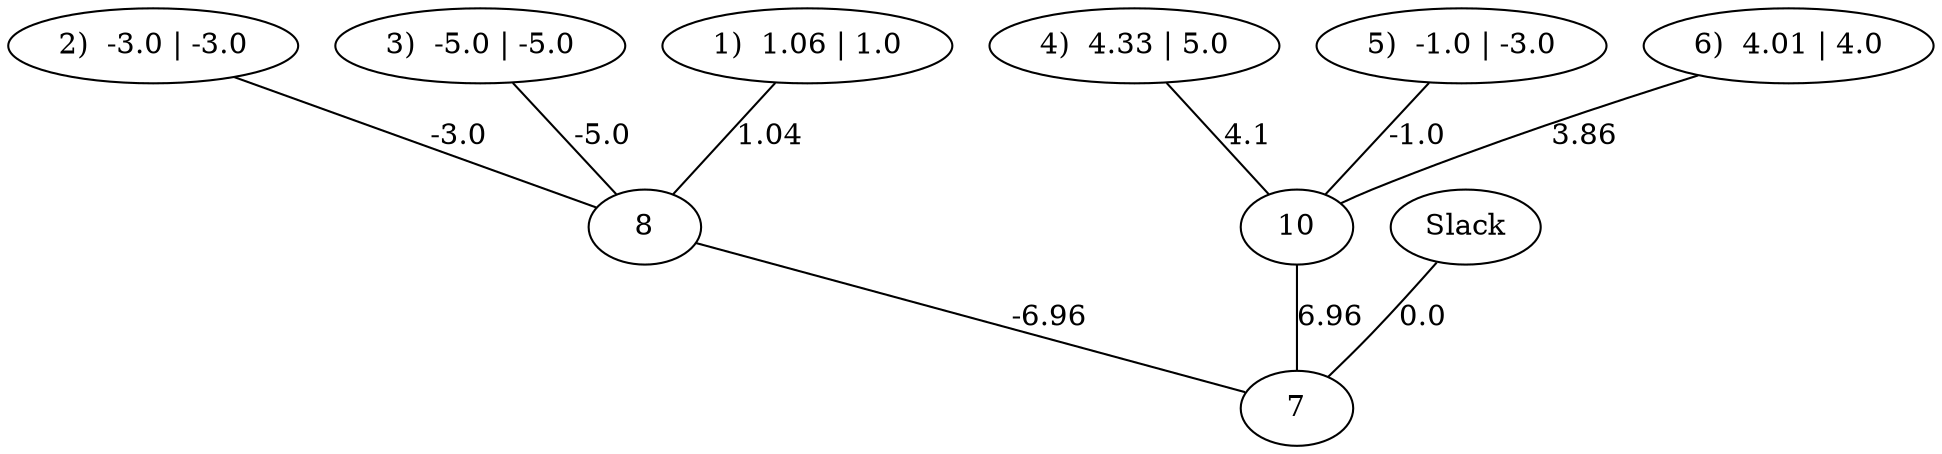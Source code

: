 strict graph G {
  7 [ label="7" ];
  8 [ label="8" ];
  2 [ label="2)  -3.0 | -3.0" ];
  3 [ label="3)  -5.0 | -5.0" ];
  1 [ label="1)  1.06 | 1.0" ];
  10 [ label="10" ];
  4 [ label="4)  4.33 | 5.0" ];
  5 [ label="5)  -1.0 | -3.0" ];
  6 [ label="6)  4.01 | 4.0" ];
  0 [ label="Slack" ];
  8 -- 7 [ label="-6.96" ];
  2 -- 8 [ label="-3.0" ];
  3 -- 8 [ label="-5.0" ];
  1 -- 8 [ label="1.04" ];
  10 -- 7 [ label="6.96" ];
  4 -- 10 [ label="4.1" ];
  5 -- 10 [ label="-1.0" ];
  6 -- 10 [ label="3.86" ];
  0 -- 7 [ label="0.0" ];
}
